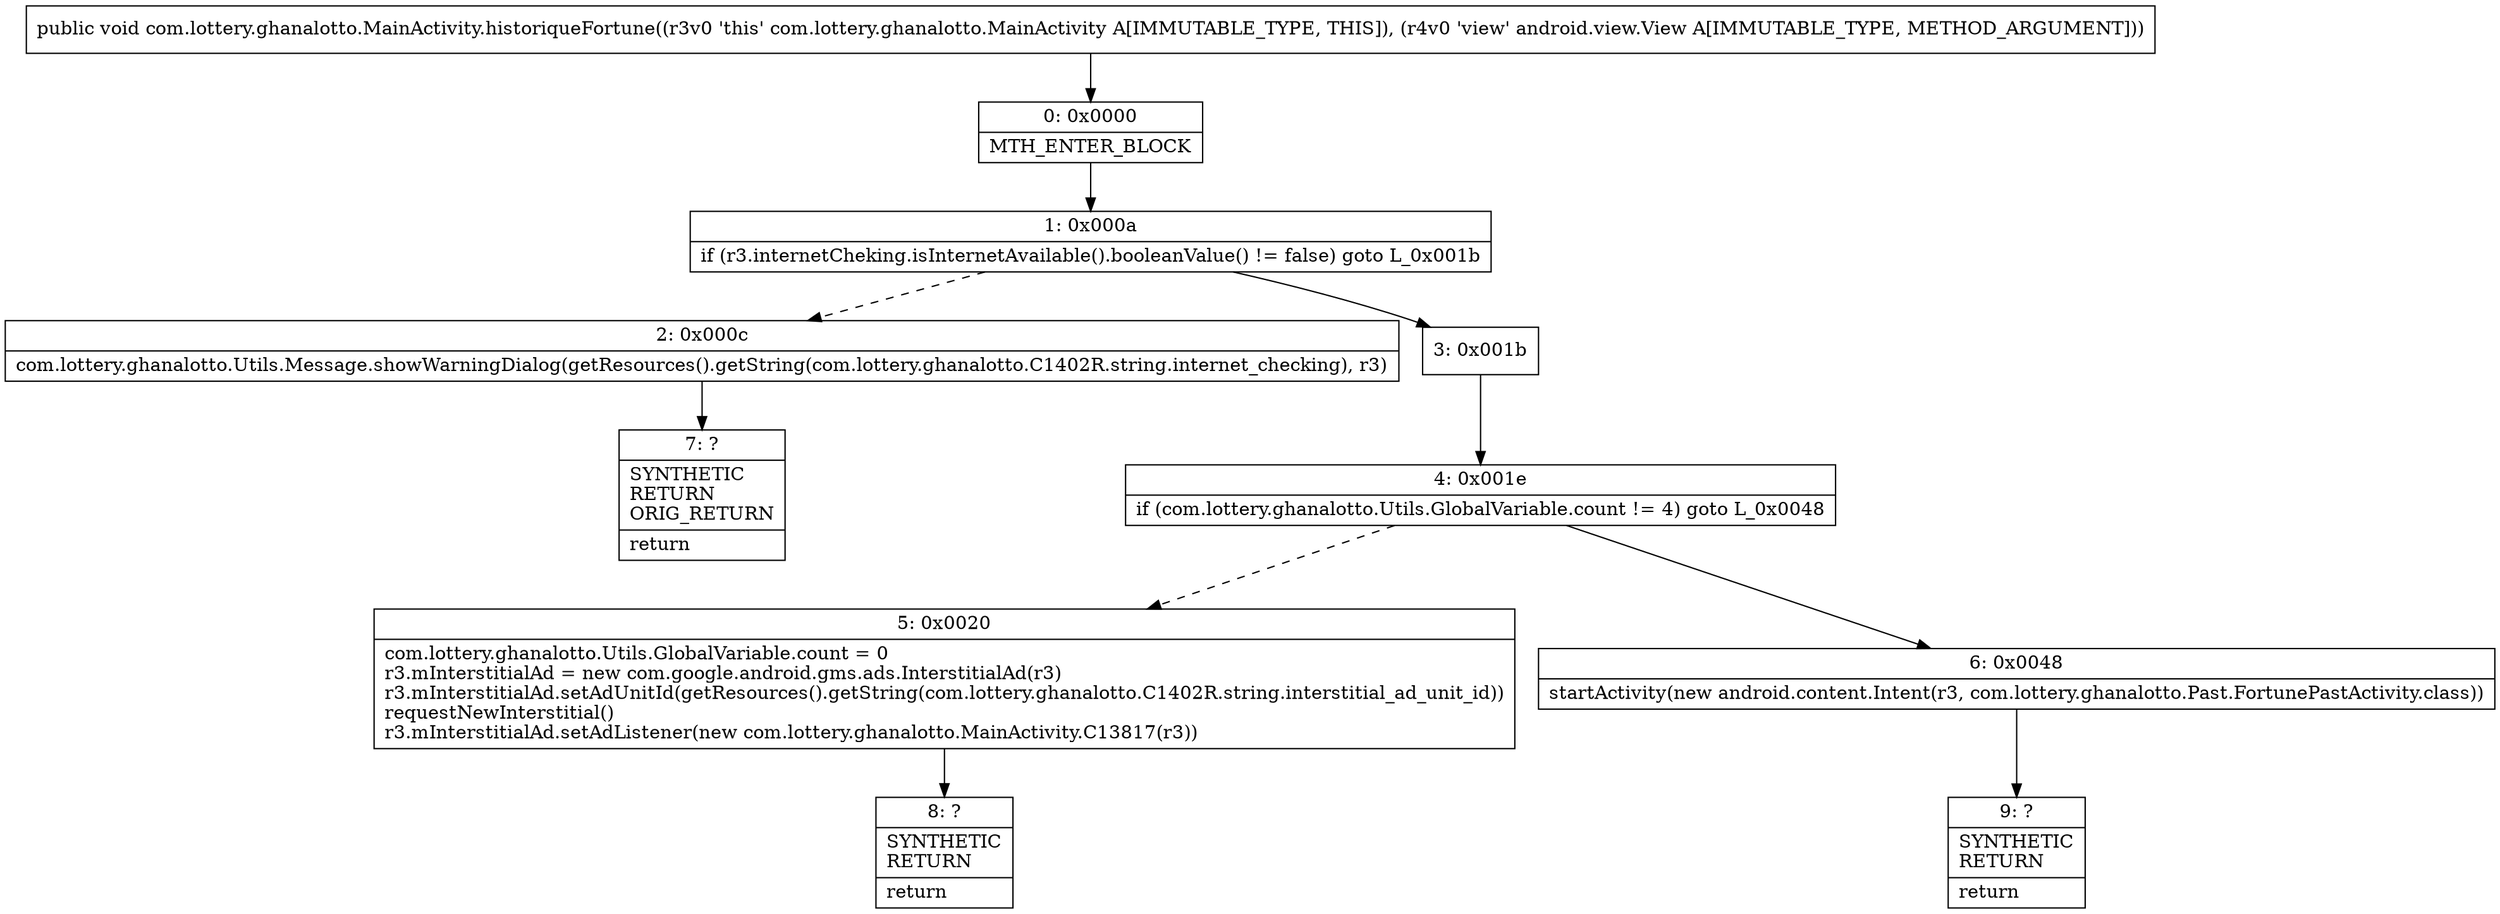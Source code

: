digraph "CFG forcom.lottery.ghanalotto.MainActivity.historiqueFortune(Landroid\/view\/View;)V" {
Node_0 [shape=record,label="{0\:\ 0x0000|MTH_ENTER_BLOCK\l}"];
Node_1 [shape=record,label="{1\:\ 0x000a|if (r3.internetCheking.isInternetAvailable().booleanValue() != false) goto L_0x001b\l}"];
Node_2 [shape=record,label="{2\:\ 0x000c|com.lottery.ghanalotto.Utils.Message.showWarningDialog(getResources().getString(com.lottery.ghanalotto.C1402R.string.internet_checking), r3)\l}"];
Node_3 [shape=record,label="{3\:\ 0x001b}"];
Node_4 [shape=record,label="{4\:\ 0x001e|if (com.lottery.ghanalotto.Utils.GlobalVariable.count != 4) goto L_0x0048\l}"];
Node_5 [shape=record,label="{5\:\ 0x0020|com.lottery.ghanalotto.Utils.GlobalVariable.count = 0\lr3.mInterstitialAd = new com.google.android.gms.ads.InterstitialAd(r3)\lr3.mInterstitialAd.setAdUnitId(getResources().getString(com.lottery.ghanalotto.C1402R.string.interstitial_ad_unit_id))\lrequestNewInterstitial()\lr3.mInterstitialAd.setAdListener(new com.lottery.ghanalotto.MainActivity.C13817(r3))\l}"];
Node_6 [shape=record,label="{6\:\ 0x0048|startActivity(new android.content.Intent(r3, com.lottery.ghanalotto.Past.FortunePastActivity.class))\l}"];
Node_7 [shape=record,label="{7\:\ ?|SYNTHETIC\lRETURN\lORIG_RETURN\l|return\l}"];
Node_8 [shape=record,label="{8\:\ ?|SYNTHETIC\lRETURN\l|return\l}"];
Node_9 [shape=record,label="{9\:\ ?|SYNTHETIC\lRETURN\l|return\l}"];
MethodNode[shape=record,label="{public void com.lottery.ghanalotto.MainActivity.historiqueFortune((r3v0 'this' com.lottery.ghanalotto.MainActivity A[IMMUTABLE_TYPE, THIS]), (r4v0 'view' android.view.View A[IMMUTABLE_TYPE, METHOD_ARGUMENT])) }"];
MethodNode -> Node_0;
Node_0 -> Node_1;
Node_1 -> Node_2[style=dashed];
Node_1 -> Node_3;
Node_2 -> Node_7;
Node_3 -> Node_4;
Node_4 -> Node_5[style=dashed];
Node_4 -> Node_6;
Node_5 -> Node_8;
Node_6 -> Node_9;
}

